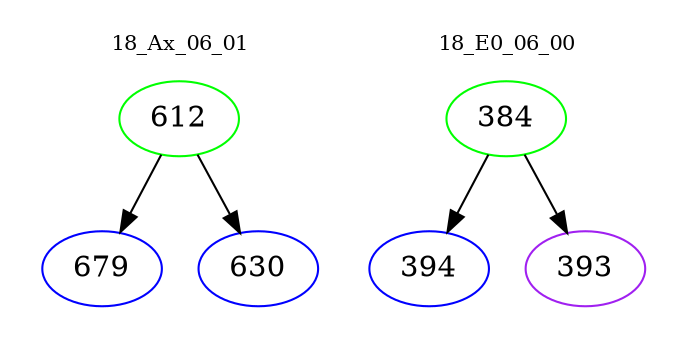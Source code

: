 digraph{
subgraph cluster_0 {
color = white
label = "18_Ax_06_01";
fontsize=10;
T0_612 [label="612", color="green"]
T0_612 -> T0_679 [color="black"]
T0_679 [label="679", color="blue"]
T0_612 -> T0_630 [color="black"]
T0_630 [label="630", color="blue"]
}
subgraph cluster_1 {
color = white
label = "18_E0_06_00";
fontsize=10;
T1_384 [label="384", color="green"]
T1_384 -> T1_394 [color="black"]
T1_394 [label="394", color="blue"]
T1_384 -> T1_393 [color="black"]
T1_393 [label="393", color="purple"]
}
}
